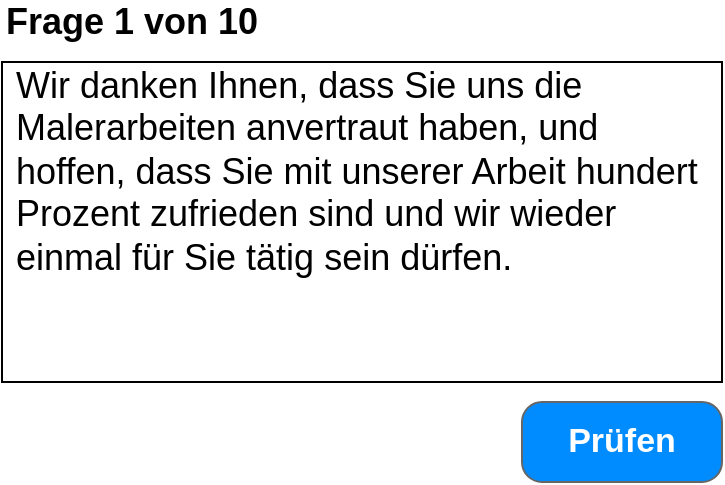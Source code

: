<mxfile version="14.2.7" type="github">
  <diagram name="Page-1" id="f1b7ffb7-ca1e-a977-7cf5-a751b3c06c05">
    <mxGraphModel dx="1209" dy="643" grid="1" gridSize="10" guides="1" tooltips="1" connect="1" arrows="1" fold="1" page="1" pageScale="1" pageWidth="826" pageHeight="1169" background="#ffffff" math="0" shadow="0">
      <root>
        <mxCell id="0" />
        <mxCell id="1" parent="0" />
        <mxCell id="GgNjHgiUNmpm6prIaHa7-69" value="" style="group" vertex="1" connectable="0" parent="1">
          <mxGeometry x="240" y="120" width="360" height="160" as="geometry" />
        </mxCell>
        <mxCell id="GgNjHgiUNmpm6prIaHa7-68" value="" style="rounded=0;whiteSpace=wrap;html=1;fontSize=16;align=left;" vertex="1" parent="GgNjHgiUNmpm6prIaHa7-69">
          <mxGeometry width="360" height="160" as="geometry" />
        </mxCell>
        <mxCell id="GgNjHgiUNmpm6prIaHa7-67" value="Wir danken Ihnen, dass Sie uns die Malerarbeiten anvertraut haben, und hoffen, dass Sie mit unserer Arbeit hundert Prozent zufrieden sind und wir wieder einmal für Sie tätig sein dürfen." style="text;html=1;strokeColor=none;fillColor=none;align=left;verticalAlign=middle;whiteSpace=wrap;rounded=0;fontSize=18;" vertex="1" parent="GgNjHgiUNmpm6prIaHa7-69">
          <mxGeometry x="4.5" y="10" width="351" height="90" as="geometry" />
        </mxCell>
        <mxCell id="GgNjHgiUNmpm6prIaHa7-70" value="Prüfen" style="strokeWidth=1;shadow=0;dashed=0;align=center;html=1;shape=mxgraph.mockup.buttons.button;strokeColor=#666666;fontColor=#ffffff;mainText=;buttonStyle=round;fontSize=17;fontStyle=1;fillColor=#008cff;whiteSpace=wrap;" vertex="1" parent="1">
          <mxGeometry x="500" y="290" width="100" height="40" as="geometry" />
        </mxCell>
        <mxCell id="GgNjHgiUNmpm6prIaHa7-71" value="Frage 1 von 10" style="text;html=1;strokeColor=none;fillColor=none;align=center;verticalAlign=middle;whiteSpace=wrap;rounded=0;fontSize=18;fontStyle=1" vertex="1" parent="1">
          <mxGeometry x="240" y="90" width="130" height="20" as="geometry" />
        </mxCell>
      </root>
    </mxGraphModel>
  </diagram>
</mxfile>
